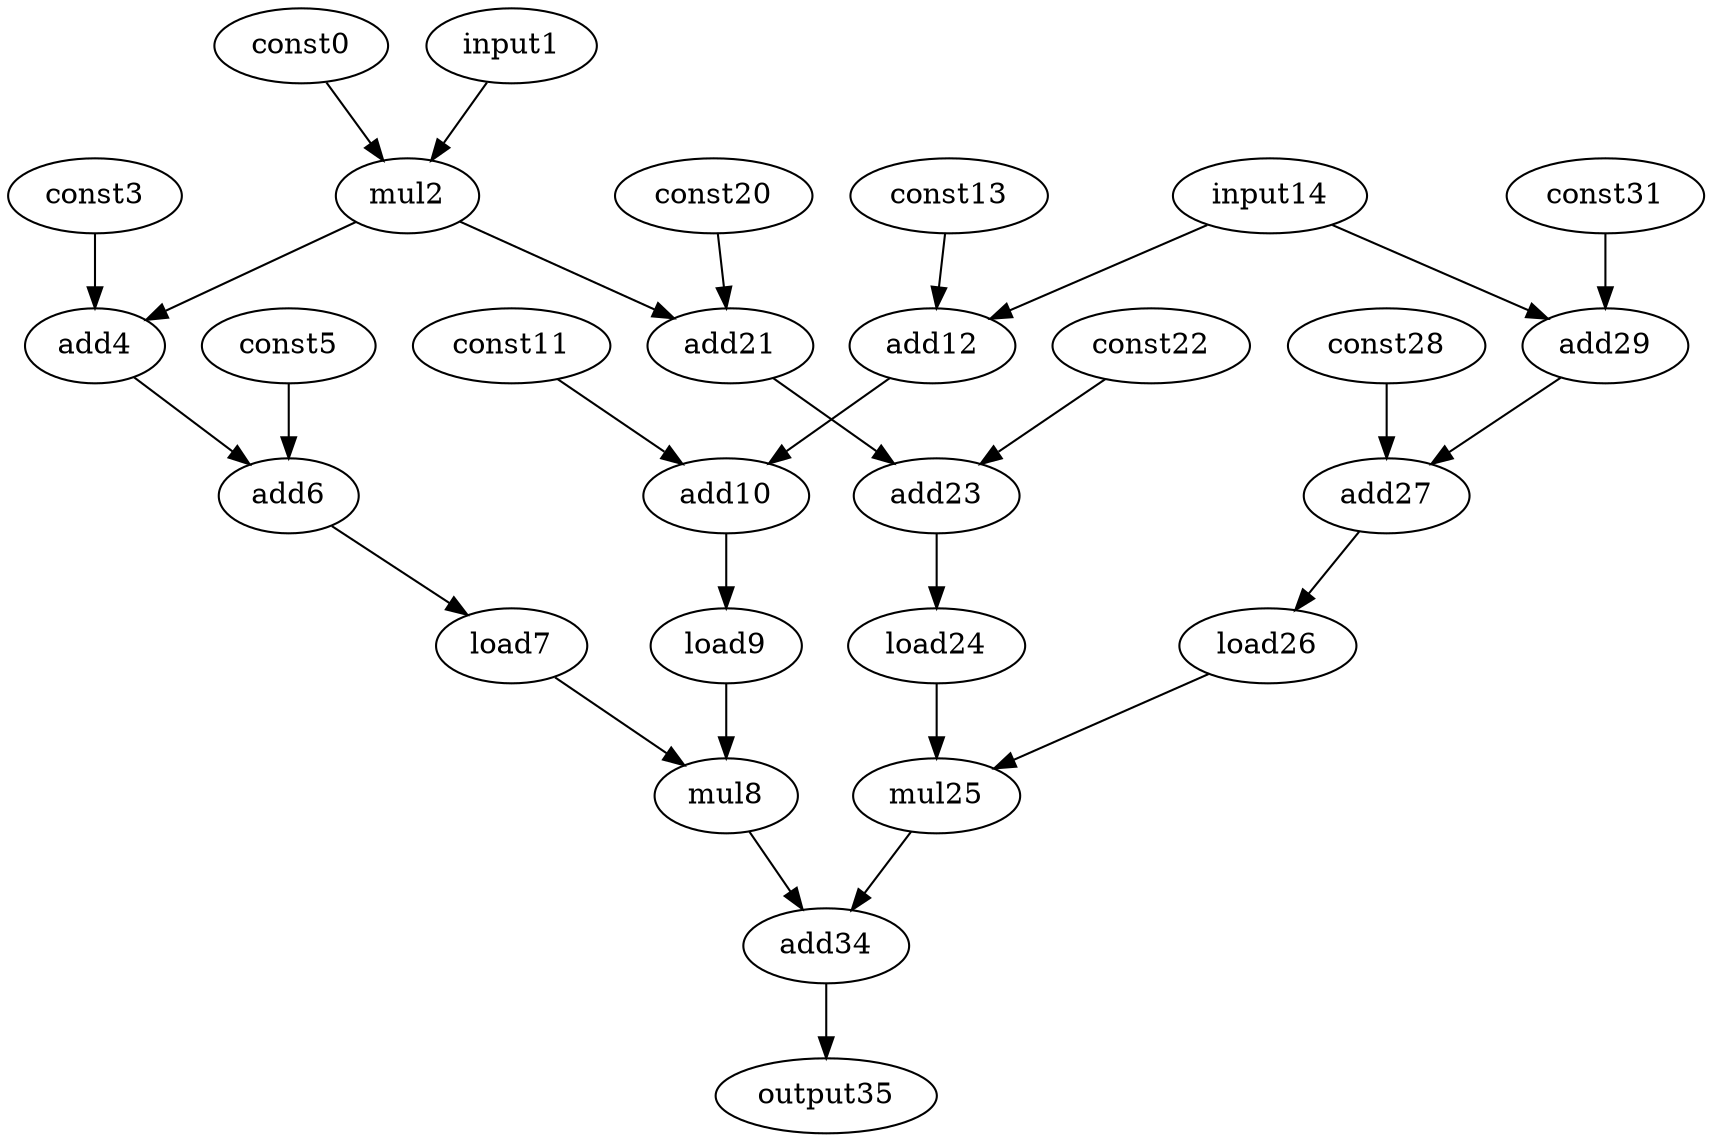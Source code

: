digraph  A  {
const0[opcode=const];
input1[opcode=input];
mul2[opcode=mul];
const3[opcode=const];
add4[opcode=add];
const5[opcode=const];
add6[opcode=add];
load7[opcode=load];
mul8[opcode=mul];
load9[opcode=load];
add10[opcode=add];
const11[opcode=const];
add12[opcode=add];
const13[opcode=const];
input14[opcode=input];
const20[opcode=const];
add21[opcode=add];
const22[opcode=const];
add23[opcode=add];
load24[opcode=load];
mul25[opcode=mul];
load26[opcode=load];
add27[opcode=add];
const28[opcode=const];
add29[opcode=add];
const31[opcode=const];
add34[opcode=add];
output35[opcode=output];
const0->mul2[operand=0];
input1->mul2[operand=1];
mul2->add4[operand=0];
const3->add4[operand=1];
add4->add6[operand=0];
const5->add6[operand=1];
add6->load7[operand=0];
input14->add12[operand=0];
const13->add12[operand=1];
const11->add10[operand=0];
add12->add10[operand=1];
add10->load9[operand=0];
load9->mul8[operand=0];
load7->mul8[operand=1];
const20->add21[operand=0];
mul2->add21[operand=1];
const22->add23[operand=0];
add21->add23[operand=1];
add23->load24[operand=0];
input14->add29[operand=0];
const31->add29[operand=1];
const28->add27[operand=0];
add29->add27[operand=1];
add27->load26[operand=0];
load24->mul25[operand=0];
load26->mul25[operand=1];
mul8->add34[operand=0];
mul25->add34[operand=1];
add34->output35[operand=0];
}
